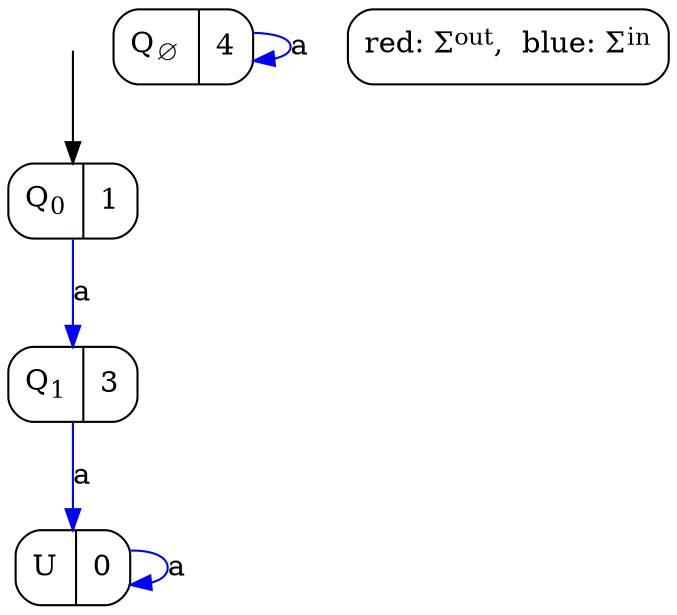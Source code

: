 /*
  -- Don't delete or change the comment section. Parsing depends on several attributes in here. --
  generator:   BSD 1.2-unreleased
  input file:  test2.owfn
  invocation:   bsd ./testneu/test2.owfn --bound=1 --CSD --output=testneu_BSD_20131118_200357/test2_CSD.dot
  type:        CSD
  bound:             1
  #labels (total):   1
  #sending labels:   0
  #receiving labels: 1
  #nodes:            4
  computation time:  0 s
  memory consumed:   1788 KB
*/

digraph {
	node [shape=record,style=rounded];
	initialNode [shape=point,label="",style=invis,weight=100];
	initialNode -> 0;
	0 [label=<Q<SUB>0</SUB>|1>]; /*lambda=1*/
	0 -> 1 [label="a",color=blue]; /*receiving*/
	-2 [label=<Q<SUB>&empty;</SUB>|4>]; /*lambda=4*/
	-2 -> -2 [label="a",color=blue];  /*receiving*/
	1 [label=<Q<SUB>1</SUB>|3>]; /*lambda=3*/
	1 -> -1 [label="a",color=blue]; /*receiving*/
	-1 [label=<U|0>]; /*lambda=0*/
	-1 -> -1 [label="a",color=blue];  /*receiving*/
	footnote [shape=box,label=<red: &Sigma;<SUP>out</SUP>,  blue: &Sigma;<SUP>in</SUP>>];
}
